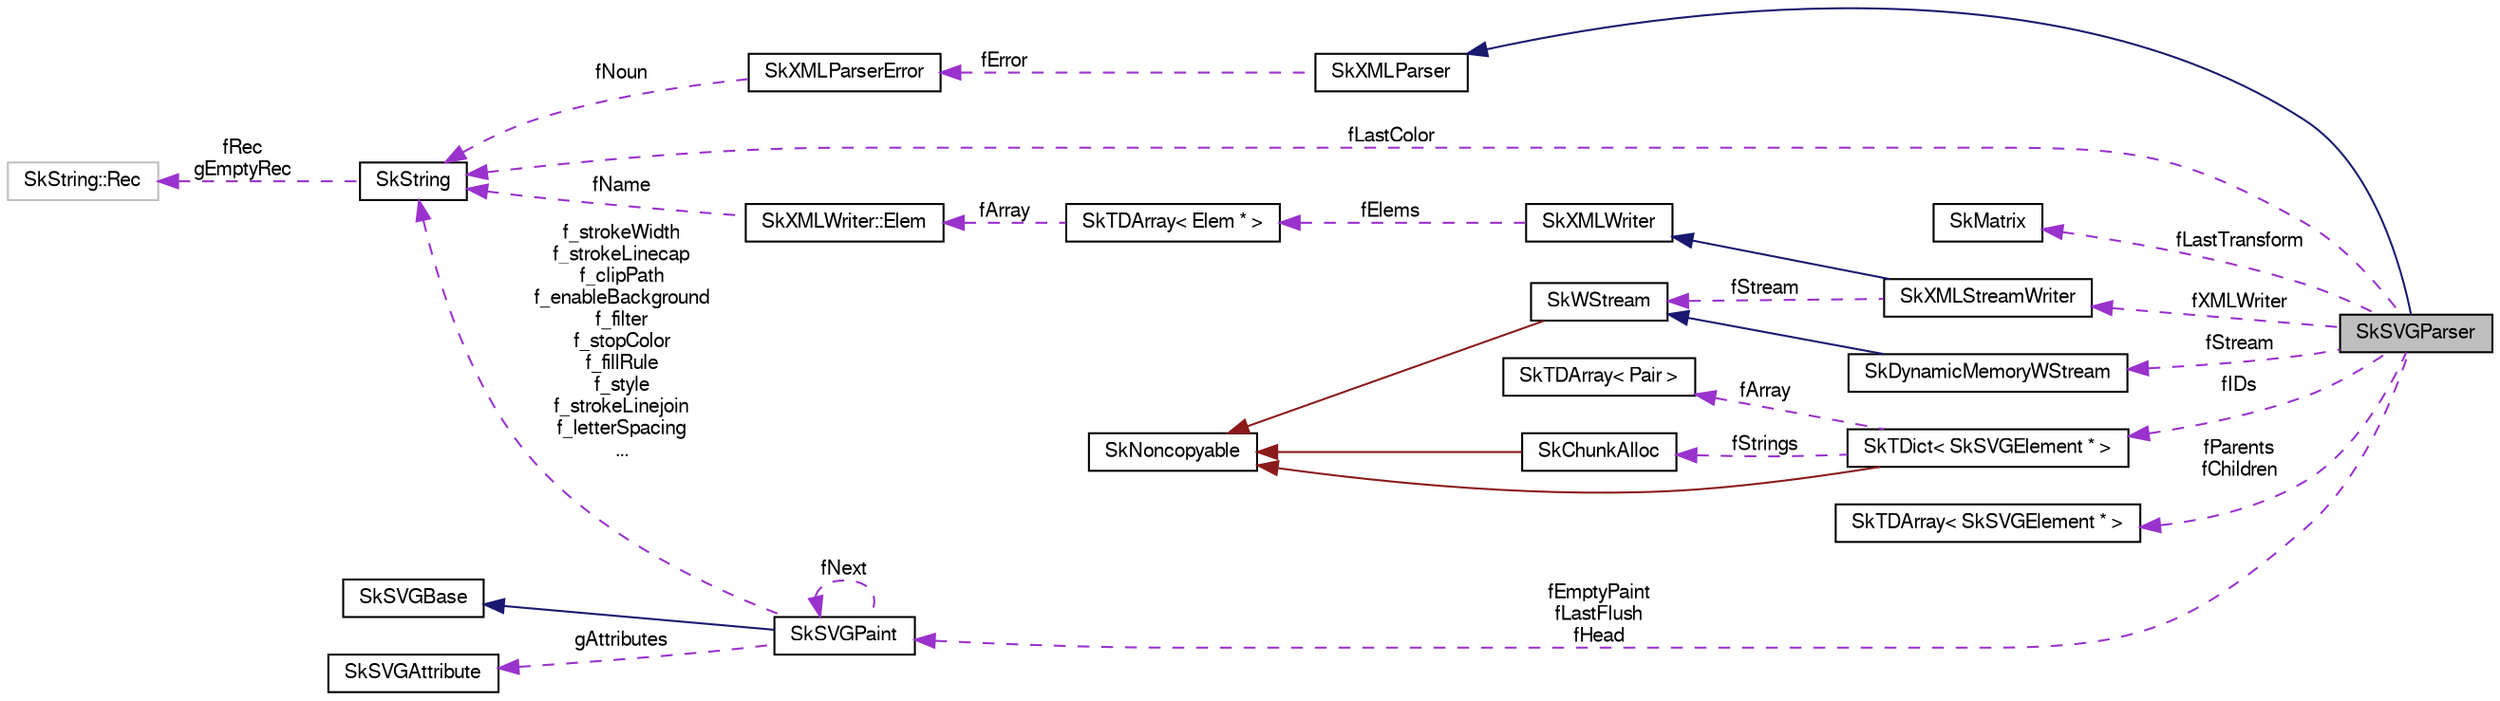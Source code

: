 digraph G
{
  edge [fontname="FreeSans",fontsize="10",labelfontname="FreeSans",labelfontsize="10"];
  node [fontname="FreeSans",fontsize="10",shape=record];
  rankdir=LR;
  Node1 [label="SkSVGParser",height=0.2,width=0.4,color="black", fillcolor="grey75", style="filled" fontcolor="black"];
  Node2 -> Node1 [dir=back,color="midnightblue",fontsize="10",style="solid",fontname="FreeSans"];
  Node2 [label="SkXMLParser",height=0.2,width=0.4,color="black", fillcolor="white", style="filled",URL="$class_sk_x_m_l_parser.html"];
  Node3 -> Node2 [dir=back,color="darkorchid3",fontsize="10",style="dashed",label="fError",fontname="FreeSans"];
  Node3 [label="SkXMLParserError",height=0.2,width=0.4,color="black", fillcolor="white", style="filled",URL="$class_sk_x_m_l_parser_error.html"];
  Node4 -> Node3 [dir=back,color="darkorchid3",fontsize="10",style="dashed",label="fNoun",fontname="FreeSans"];
  Node4 [label="SkString",height=0.2,width=0.4,color="black", fillcolor="white", style="filled",URL="$class_sk_string.html"];
  Node5 -> Node4 [dir=back,color="darkorchid3",fontsize="10",style="dashed",label="fRec\ngEmptyRec",fontname="FreeSans"];
  Node5 [label="SkString::Rec",height=0.2,width=0.4,color="grey75", fillcolor="white", style="filled"];
  Node6 -> Node1 [dir=back,color="darkorchid3",fontsize="10",style="dashed",label="fLastTransform",fontname="FreeSans"];
  Node6 [label="SkMatrix",height=0.2,width=0.4,color="black", fillcolor="white", style="filled",URL="$class_sk_matrix.html"];
  Node7 -> Node1 [dir=back,color="darkorchid3",fontsize="10",style="dashed",label="fXMLWriter",fontname="FreeSans"];
  Node7 [label="SkXMLStreamWriter",height=0.2,width=0.4,color="black", fillcolor="white", style="filled",URL="$class_sk_x_m_l_stream_writer.html"];
  Node8 -> Node7 [dir=back,color="midnightblue",fontsize="10",style="solid",fontname="FreeSans"];
  Node8 [label="SkXMLWriter",height=0.2,width=0.4,color="black", fillcolor="white", style="filled",URL="$class_sk_x_m_l_writer.html"];
  Node9 -> Node8 [dir=back,color="darkorchid3",fontsize="10",style="dashed",label="fElems",fontname="FreeSans"];
  Node9 [label="SkTDArray\< Elem * \>",height=0.2,width=0.4,color="black", fillcolor="white", style="filled",URL="$class_sk_t_d_array.html"];
  Node10 -> Node9 [dir=back,color="darkorchid3",fontsize="10",style="dashed",label="fArray",fontname="FreeSans"];
  Node10 [label="SkXMLWriter::Elem",height=0.2,width=0.4,color="black", fillcolor="white", style="filled",URL="$struct_sk_x_m_l_writer_1_1_elem.html"];
  Node4 -> Node10 [dir=back,color="darkorchid3",fontsize="10",style="dashed",label="fName",fontname="FreeSans"];
  Node11 -> Node7 [dir=back,color="darkorchid3",fontsize="10",style="dashed",label="fStream",fontname="FreeSans"];
  Node11 [label="SkWStream",height=0.2,width=0.4,color="black", fillcolor="white", style="filled",URL="$class_sk_w_stream.html"];
  Node12 -> Node11 [dir=back,color="firebrick4",fontsize="10",style="solid",fontname="FreeSans"];
  Node12 [label="SkNoncopyable",height=0.2,width=0.4,color="black", fillcolor="white", style="filled",URL="$class_sk_noncopyable.html"];
  Node13 -> Node1 [dir=back,color="darkorchid3",fontsize="10",style="dashed",label="fIDs",fontname="FreeSans"];
  Node13 [label="SkTDict\< SkSVGElement * \>",height=0.2,width=0.4,color="black", fillcolor="white", style="filled",URL="$class_sk_t_dict.html"];
  Node12 -> Node13 [dir=back,color="firebrick4",fontsize="10",style="solid",fontname="FreeSans"];
  Node14 -> Node13 [dir=back,color="darkorchid3",fontsize="10",style="dashed",label="fStrings",fontname="FreeSans"];
  Node14 [label="SkChunkAlloc",height=0.2,width=0.4,color="black", fillcolor="white", style="filled",URL="$class_sk_chunk_alloc.html"];
  Node12 -> Node14 [dir=back,color="firebrick4",fontsize="10",style="solid",fontname="FreeSans"];
  Node15 -> Node13 [dir=back,color="darkorchid3",fontsize="10",style="dashed",label="fArray",fontname="FreeSans"];
  Node15 [label="SkTDArray\< Pair \>",height=0.2,width=0.4,color="black", fillcolor="white", style="filled",URL="$class_sk_t_d_array.html"];
  Node16 -> Node1 [dir=back,color="darkorchid3",fontsize="10",style="dashed",label="fEmptyPaint\nfLastFlush\nfHead",fontname="FreeSans"];
  Node16 [label="SkSVGPaint",height=0.2,width=0.4,color="black", fillcolor="white", style="filled",URL="$class_sk_s_v_g_paint.html"];
  Node17 -> Node16 [dir=back,color="midnightblue",fontsize="10",style="solid",fontname="FreeSans"];
  Node17 [label="SkSVGBase",height=0.2,width=0.4,color="black", fillcolor="white", style="filled",URL="$class_sk_s_v_g_base.html"];
  Node18 -> Node16 [dir=back,color="darkorchid3",fontsize="10",style="dashed",label="gAttributes",fontname="FreeSans"];
  Node18 [label="SkSVGAttribute",height=0.2,width=0.4,color="black", fillcolor="white", style="filled",URL="$struct_sk_s_v_g_attribute.html"];
  Node16 -> Node16 [dir=back,color="darkorchid3",fontsize="10",style="dashed",label="fNext",fontname="FreeSans"];
  Node4 -> Node16 [dir=back,color="darkorchid3",fontsize="10",style="dashed",label="f_strokeWidth\nf_strokeLinecap\nf_clipPath\nf_enableBackground\nf_filter\nf_stopColor\nf_fillRule\nf_style\nf_strokeLinejoin\nf_letterSpacing\n...",fontname="FreeSans"];
  Node19 -> Node1 [dir=back,color="darkorchid3",fontsize="10",style="dashed",label="fParents\nfChildren",fontname="FreeSans"];
  Node19 [label="SkTDArray\< SkSVGElement * \>",height=0.2,width=0.4,color="black", fillcolor="white", style="filled",URL="$class_sk_t_d_array.html"];
  Node20 -> Node1 [dir=back,color="darkorchid3",fontsize="10",style="dashed",label="fStream",fontname="FreeSans"];
  Node20 [label="SkDynamicMemoryWStream",height=0.2,width=0.4,color="black", fillcolor="white", style="filled",URL="$class_sk_dynamic_memory_w_stream.html"];
  Node11 -> Node20 [dir=back,color="midnightblue",fontsize="10",style="solid",fontname="FreeSans"];
  Node4 -> Node1 [dir=back,color="darkorchid3",fontsize="10",style="dashed",label="fLastColor",fontname="FreeSans"];
}
